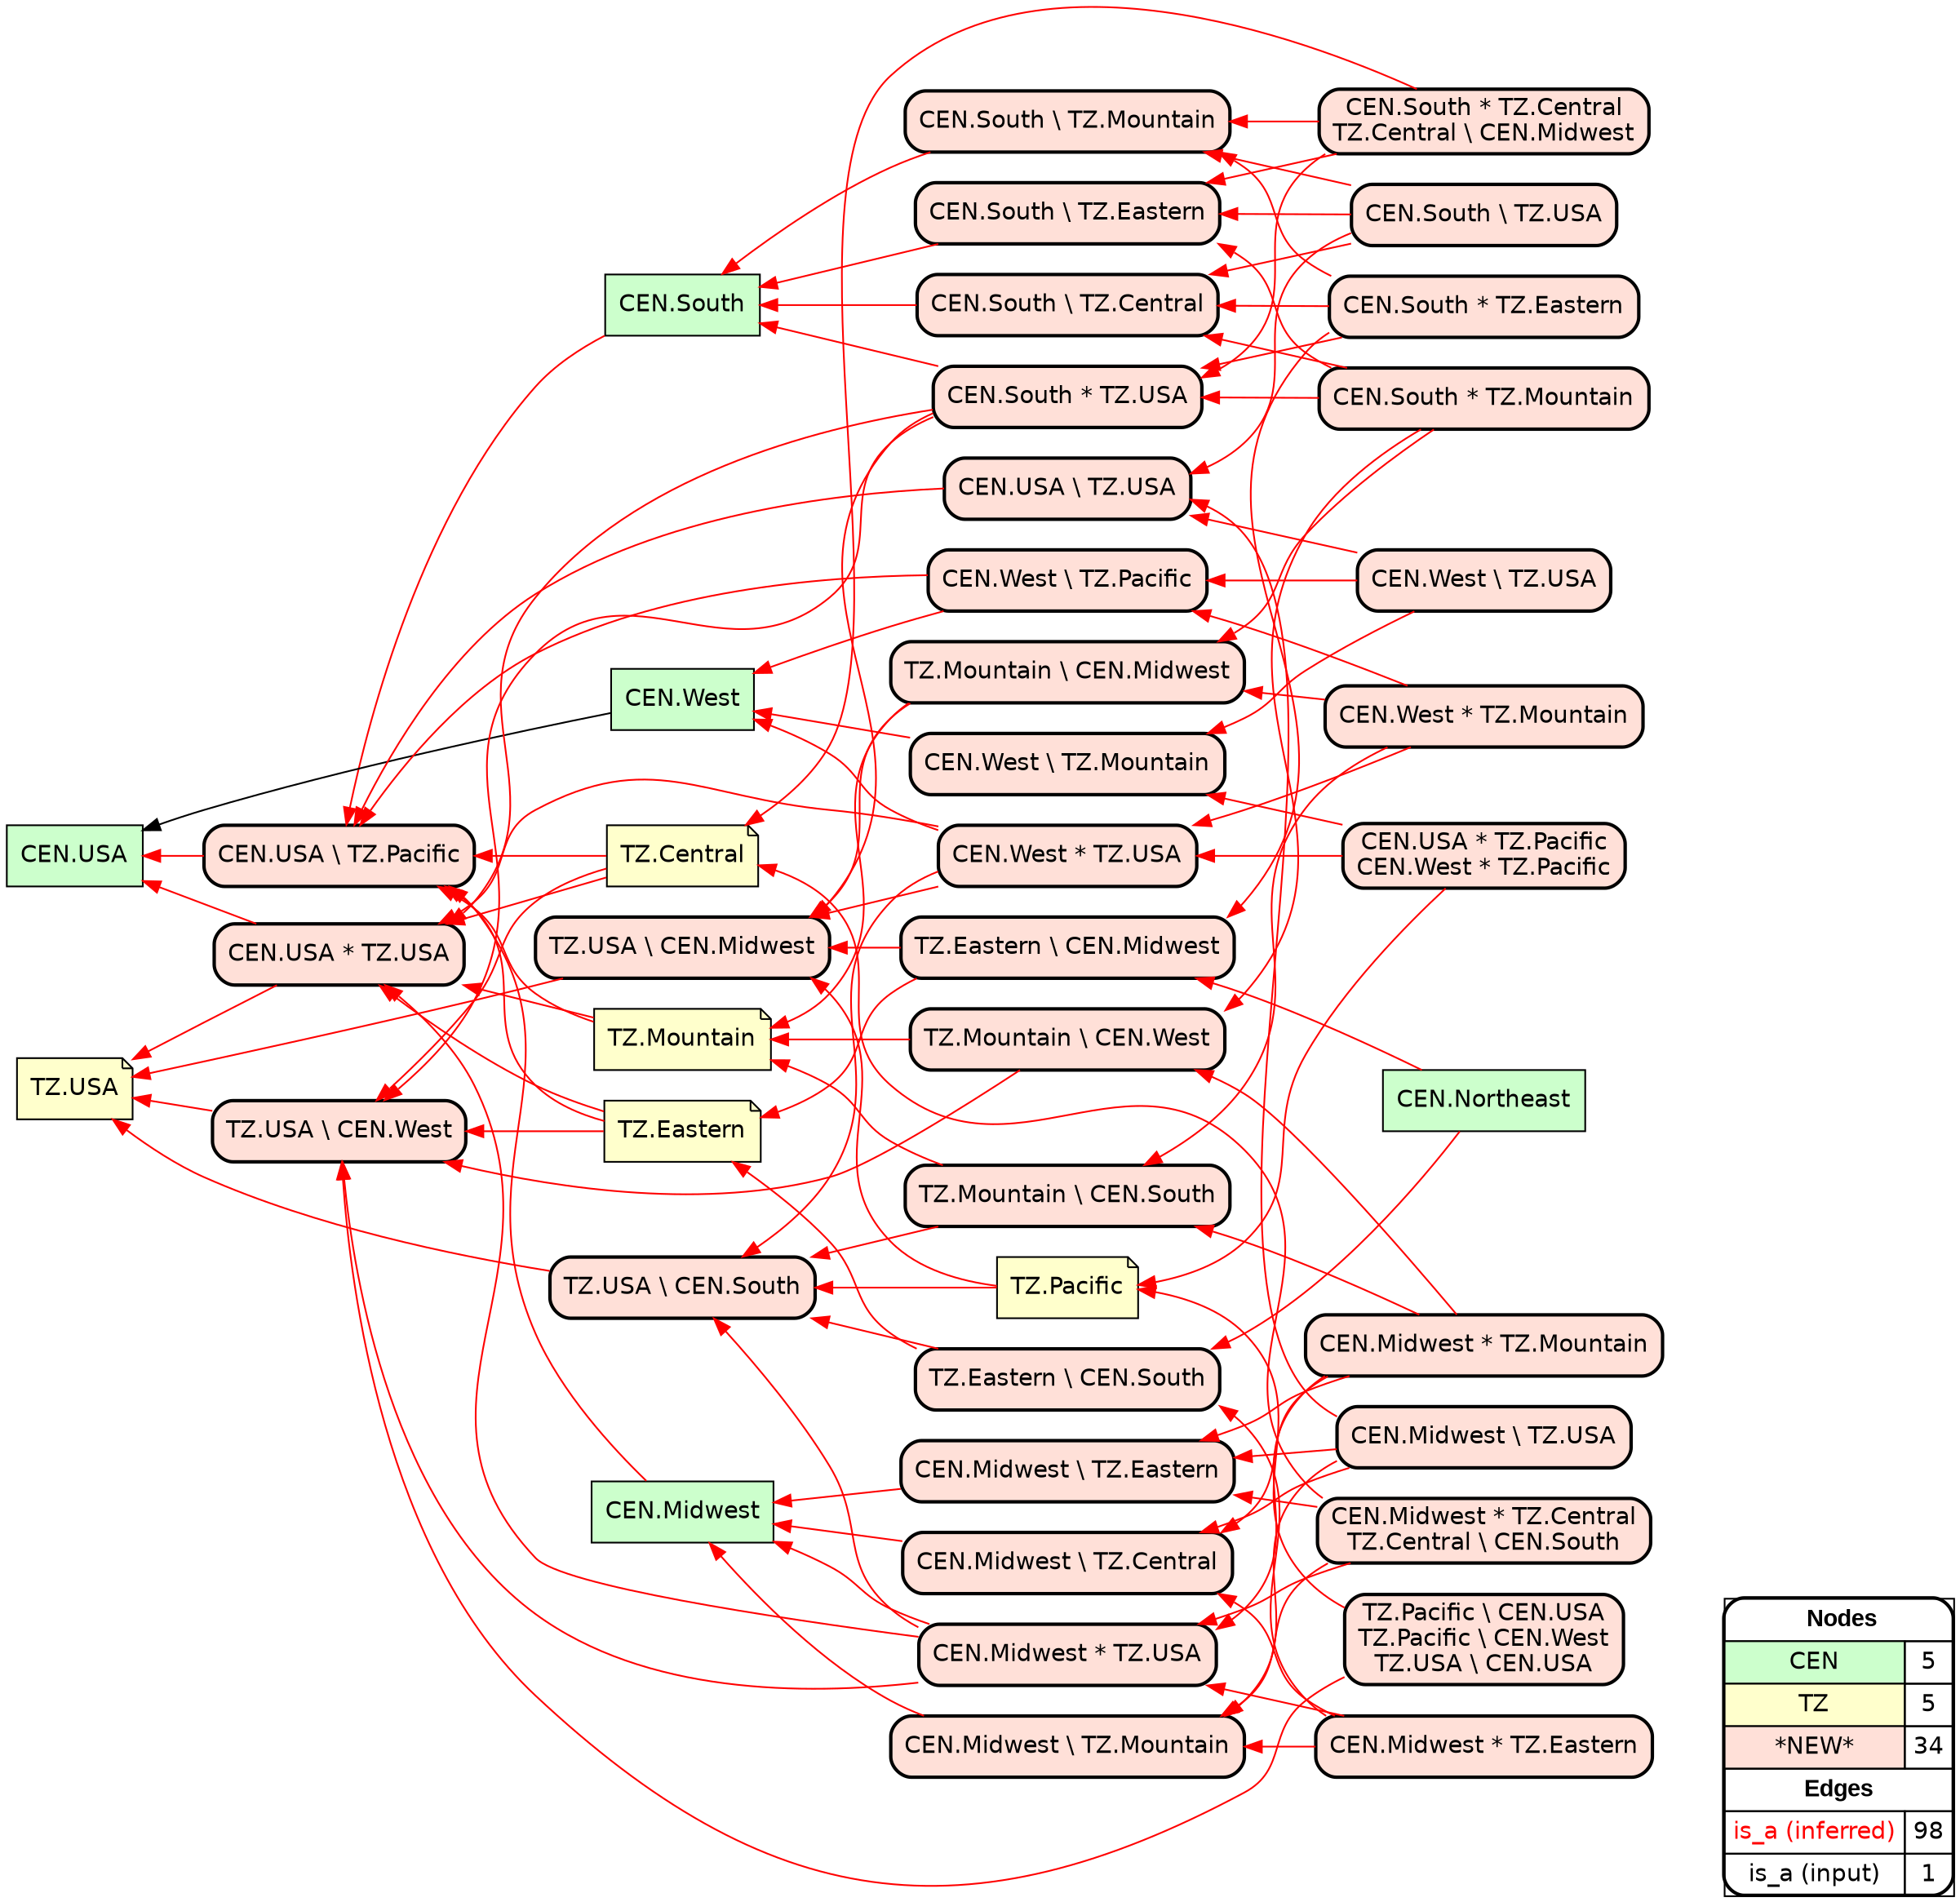 digraph{
rankdir=RL
node[shape=box style=filled fillcolor="#CCFFCC" fontname="helvetica"] 
"CEN.Northeast"
"CEN.South"
"CEN.Midwest"
"CEN.USA"
"CEN.West"
node[shape=note style=filled fillcolor="#FFFFCC" fontname="helvetica"] 
"TZ.USA"
"TZ.Mountain"
"TZ.Central"
"TZ.Eastern"
"TZ.Pacific"
node[shape=box style="filled,rounded,bold" fillcolor="#FFE0D8" fontname="helvetica"] 
"CEN.West \\ TZ.Pacific"
"CEN.Midwest * TZ.Central\nTZ.Central \\ CEN.South"
"CEN.South * TZ.Eastern"
"CEN.South \\ TZ.Eastern"
"CEN.South * TZ.Mountain"
"CEN.Midwest \\ TZ.Mountain"
"CEN.Midwest * TZ.Eastern"
"CEN.USA \\ TZ.Pacific"
"CEN.Midwest * TZ.Mountain"
"TZ.Mountain \\ CEN.West"
"CEN.Midwest \\ TZ.Central"
"TZ.Mountain \\ CEN.Midwest"
"CEN.South \\ TZ.Mountain"
"TZ.Mountain \\ CEN.South"
"CEN.South \\ TZ.Central"
"CEN.USA \\ TZ.USA"
"TZ.Eastern \\ CEN.South"
"CEN.West \\ TZ.USA"
"CEN.USA * TZ.Pacific\nCEN.West * TZ.Pacific"
"CEN.West * TZ.USA"
"TZ.Pacific \\ CEN.USA\nTZ.Pacific \\ CEN.West\nTZ.USA \\ CEN.USA"
"TZ.USA \\ CEN.South"
"CEN.South \\ TZ.USA"
"CEN.Midwest * TZ.USA"
"TZ.Eastern \\ CEN.Midwest"
"CEN.West \\ TZ.Mountain"
"TZ.USA \\ CEN.Midwest"
"TZ.USA \\ CEN.West"
"CEN.West * TZ.Mountain"
"CEN.South * TZ.Central\nTZ.Central \\ CEN.Midwest"
"CEN.USA * TZ.USA"
"CEN.Midwest \\ TZ.USA"
"CEN.South * TZ.USA"
"CEN.Midwest \\ TZ.Eastern"
edge[arrowhead=normal style=dotted color="#000000" constraint=true penwidth=1]
edge[arrowhead=normal style=solid color="#FF0000" constraint=true penwidth=1]
"TZ.Pacific" -> "TZ.USA \\ CEN.Midwest"
"CEN.Midwest * TZ.Eastern" -> "CEN.Midwest \\ TZ.Central"
"TZ.USA \\ CEN.South" -> "TZ.USA"
"CEN.Midwest * TZ.Mountain" -> "TZ.Mountain \\ CEN.South"
"CEN.West \\ TZ.USA" -> "CEN.West \\ TZ.Pacific"
"TZ.Eastern" -> "TZ.USA \\ CEN.West"
"TZ.Central" -> "TZ.USA \\ CEN.West"
"TZ.Mountain \\ CEN.West" -> "TZ.USA \\ CEN.West"
"CEN.Midwest * TZ.USA" -> "TZ.USA \\ CEN.South"
"TZ.Mountain \\ CEN.South" -> "TZ.Mountain"
"CEN.South * TZ.USA" -> "CEN.USA * TZ.USA"
"TZ.Eastern \\ CEN.South" -> "TZ.USA \\ CEN.South"
"CEN.West * TZ.USA" -> "CEN.West"
"TZ.Mountain" -> "CEN.USA * TZ.USA"
"CEN.USA * TZ.Pacific\nCEN.West * TZ.Pacific" -> "CEN.West * TZ.USA"
"CEN.West \\ TZ.USA" -> "CEN.West \\ TZ.Mountain"
"CEN.Midwest \\ TZ.USA" -> "CEN.Midwest \\ TZ.Eastern"
"CEN.Northeast" -> "TZ.Eastern \\ CEN.Midwest"
"CEN.Midwest * TZ.Eastern" -> "TZ.Eastern \\ CEN.South"
"CEN.Midwest * TZ.Central\nTZ.Central \\ CEN.South" -> "TZ.Central"
"CEN.Midwest" -> "CEN.USA \\ TZ.Pacific"
"CEN.South * TZ.Mountain" -> "CEN.South * TZ.USA"
"CEN.USA \\ TZ.Pacific" -> "CEN.USA"
"CEN.South * TZ.Eastern" -> "TZ.Eastern \\ CEN.Midwest"
"TZ.Mountain" -> "CEN.USA \\ TZ.Pacific"
"CEN.Midwest \\ TZ.Eastern" -> "CEN.Midwest"
"CEN.South * TZ.USA" -> "TZ.USA \\ CEN.West"
"CEN.West * TZ.Mountain" -> "CEN.West \\ TZ.Pacific"
"CEN.South \\ TZ.Mountain" -> "CEN.South"
"CEN.Midwest * TZ.USA" -> "CEN.USA * TZ.USA"
"CEN.USA \\ TZ.USA" -> "CEN.USA \\ TZ.Pacific"
"CEN.Midwest \\ TZ.USA" -> "CEN.USA \\ TZ.USA"
"CEN.South * TZ.Mountain" -> "TZ.Mountain \\ CEN.West"
"CEN.South \\ TZ.USA" -> "CEN.South \\ TZ.Eastern"
"TZ.Eastern \\ CEN.South" -> "TZ.Eastern"
"CEN.South * TZ.Eastern" -> "CEN.South * TZ.USA"
"CEN.South \\ TZ.Eastern" -> "CEN.South"
"TZ.Central" -> "CEN.USA \\ TZ.Pacific"
"CEN.South * TZ.USA" -> "CEN.South"
"CEN.South * TZ.Mountain" -> "TZ.Mountain \\ CEN.Midwest"
"CEN.Midwest * TZ.Mountain" -> "TZ.Mountain \\ CEN.West"
"CEN.South" -> "CEN.USA \\ TZ.Pacific"
"CEN.USA * TZ.Pacific\nCEN.West * TZ.Pacific" -> "TZ.Pacific"
"TZ.Mountain \\ CEN.West" -> "TZ.Mountain"
"TZ.Mountain \\ CEN.South" -> "TZ.USA \\ CEN.South"
"CEN.South \\ TZ.USA" -> "CEN.USA \\ TZ.USA"
"CEN.West \\ TZ.Mountain" -> "CEN.West"
"TZ.USA \\ CEN.Midwest" -> "TZ.USA"
"TZ.Mountain \\ CEN.Midwest" -> "TZ.USA \\ CEN.Midwest"
"CEN.Midwest * TZ.Mountain" -> "CEN.Midwest * TZ.USA"
"CEN.South \\ TZ.Central" -> "CEN.South"
"TZ.Pacific \\ CEN.USA\nTZ.Pacific \\ CEN.West\nTZ.USA \\ CEN.USA" -> "TZ.Pacific"
"CEN.West \\ TZ.USA" -> "CEN.USA \\ TZ.USA"
"CEN.West * TZ.USA" -> "CEN.USA * TZ.USA"
"CEN.West * TZ.Mountain" -> "CEN.West * TZ.USA"
"TZ.Pacific \\ CEN.USA\nTZ.Pacific \\ CEN.West\nTZ.USA \\ CEN.USA" -> "TZ.USA \\ CEN.West"
"CEN.Midwest \\ TZ.Central" -> "CEN.Midwest"
"CEN.West * TZ.Mountain" -> "TZ.Mountain \\ CEN.Midwest"
"CEN.South \\ TZ.USA" -> "CEN.South \\ TZ.Central"
"CEN.Midwest * TZ.USA" -> "CEN.Midwest"
"CEN.Midwest * TZ.Eastern" -> "CEN.Midwest \\ TZ.Mountain"
"TZ.Eastern \\ CEN.Midwest" -> "TZ.Eastern"
"CEN.Midwest * TZ.Central\nTZ.Central \\ CEN.South" -> "CEN.Midwest \\ TZ.Eastern"
"TZ.USA \\ CEN.West" -> "TZ.USA"
"TZ.Eastern" -> "CEN.USA * TZ.USA"
"CEN.Midwest \\ TZ.Mountain" -> "CEN.Midwest"
"CEN.South * TZ.Central\nTZ.Central \\ CEN.Midwest" -> "CEN.South * TZ.USA"
"CEN.Midwest * TZ.Eastern" -> "CEN.Midwest * TZ.USA"
"CEN.South * TZ.Eastern" -> "CEN.South \\ TZ.Mountain"
"CEN.West * TZ.USA" -> "TZ.USA \\ CEN.Midwest"
"TZ.Central" -> "CEN.USA * TZ.USA"
"TZ.Eastern \\ CEN.Midwest" -> "TZ.USA \\ CEN.Midwest"
"CEN.South * TZ.Central\nTZ.Central \\ CEN.Midwest" -> "CEN.South \\ TZ.Mountain"
"TZ.Eastern" -> "CEN.USA \\ TZ.Pacific"
"CEN.Midwest * TZ.Central\nTZ.Central \\ CEN.South" -> "CEN.Midwest * TZ.USA"
"CEN.Northeast" -> "TZ.Eastern \\ CEN.South"
"TZ.Pacific" -> "TZ.USA \\ CEN.South"
"CEN.USA * TZ.Pacific\nCEN.West * TZ.Pacific" -> "CEN.West \\ TZ.Mountain"
"CEN.South * TZ.Mountain" -> "CEN.South \\ TZ.Central"
"CEN.South * TZ.Central\nTZ.Central \\ CEN.Midwest" -> "TZ.Central"
"CEN.Midwest \\ TZ.USA" -> "CEN.Midwest \\ TZ.Mountain"
"CEN.Midwest \\ TZ.USA" -> "CEN.Midwest \\ TZ.Central"
"CEN.Midwest * TZ.USA" -> "TZ.USA \\ CEN.West"
"CEN.West \\ TZ.Pacific" -> "CEN.USA \\ TZ.Pacific"
"CEN.West * TZ.Mountain" -> "TZ.Mountain \\ CEN.South"
"CEN.Midwest * TZ.Central\nTZ.Central \\ CEN.South" -> "CEN.Midwest \\ TZ.Mountain"
"CEN.USA * TZ.USA" -> "CEN.USA"
"CEN.South * TZ.Central\nTZ.Central \\ CEN.Midwest" -> "CEN.South \\ TZ.Eastern"
"CEN.South * TZ.Eastern" -> "CEN.South \\ TZ.Central"
"CEN.Midwest * TZ.Mountain" -> "CEN.Midwest \\ TZ.Eastern"
"CEN.South \\ TZ.USA" -> "CEN.South \\ TZ.Mountain"
"CEN.Midwest * TZ.Mountain" -> "CEN.Midwest \\ TZ.Central"
"CEN.South * TZ.USA" -> "TZ.USA \\ CEN.Midwest"
"CEN.West * TZ.USA" -> "TZ.USA \\ CEN.South"
"CEN.West \\ TZ.Pacific" -> "CEN.West"
"TZ.Mountain \\ CEN.Midwest" -> "TZ.Mountain"
"CEN.USA * TZ.USA" -> "TZ.USA"
"CEN.South * TZ.Mountain" -> "CEN.South \\ TZ.Eastern"
edge[arrowhead=normal style=solid color="#000000" constraint=true penwidth=1]
"CEN.West" -> "CEN.USA"
node[shape=box] 
{rank=source Legend [fillcolor= white margin=0 label=< 
 <TABLE BORDER="0" CELLBORDER="1" CELLSPACING="0" CELLPADDING="4"> 
<TR> <TD COLSPAN="2"><font face="Arial Black"> Nodes</font></TD> </TR> 
<TR> 
 <TD bgcolor="#CCFFCC" fontname="helvetica">CEN</TD> 
 <TD>5</TD> 
 </TR> 
<TR> 
 <TD bgcolor="#FFFFCC" fontname="helvetica">TZ</TD> 
 <TD>5</TD> 
 </TR> 
<TR> 
 <TD bgcolor="#FFE0D8" fontname="helvetica">*NEW*</TD> 
 <TD>34</TD> 
 </TR> 
<TR> <TD COLSPAN="2"><font face = "Arial Black"> Edges </font></TD> </TR> 
<TR> 
 <TD><font color ="#FF0000">is_a (inferred)</font></TD><TD>98</TD>
</TR>
<TR> 
 <TD><font color ="#000000">is_a (input)</font></TD><TD>1</TD>
</TR>
</TABLE> 
 >] } 
}